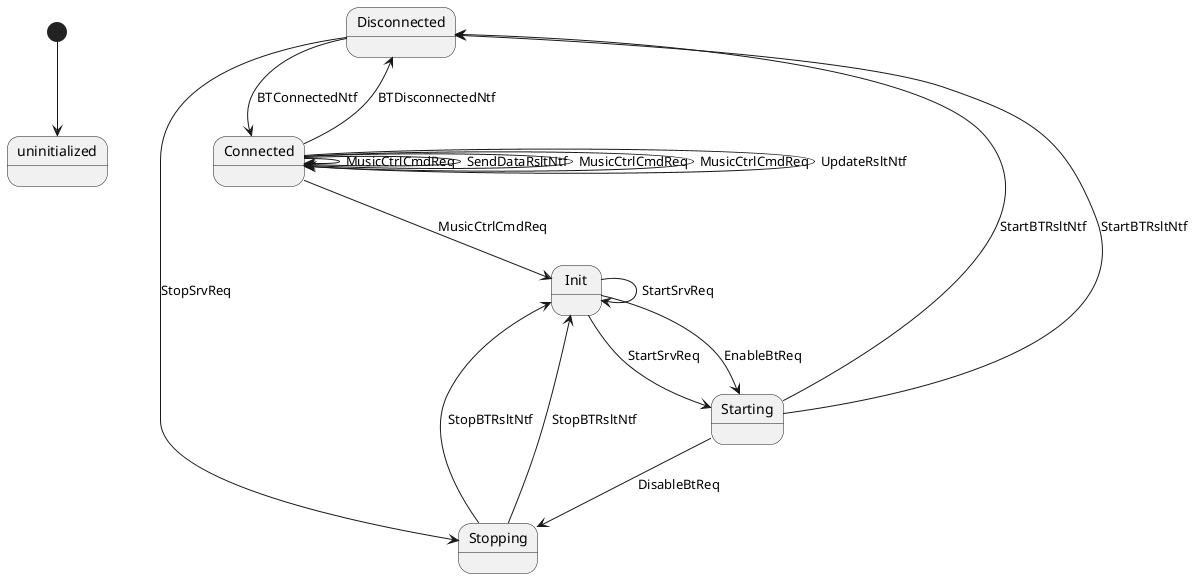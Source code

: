 

@startuml PhoneAgent's state chart

[*] --> uninitialized

Disconnected --> Connected : BTConnectedNtf
Connected --> Disconnected : BTDisconnectedNtf
Connected --> Connected : MusicCtrlCmdReq
Connected --> Connected : SendDataRsltNtf
Connected --> Connected : MusicCtrlCmdReq
Connected --> Connected : MusicCtrlCmdReq
Connected --> Init : MusicCtrlCmdReq
Init --> Starting : EnableBtReq
Starting --> Disconnected : StartBTRsltNtf
Starting --> Stopping : DisableBtReq
Stopping --> Init : StopBTRsltNtf
Init --> Init : StartSrvReq
Init --> Starting : StartSrvReq
Starting --> Disconnected : StartBTRsltNtf
Disconnected --> Stopping : StopSrvReq
Stopping --> Init : StopBTRsltNtf
Connected --> Connected : UpdateRsltNtf

@enduml


       